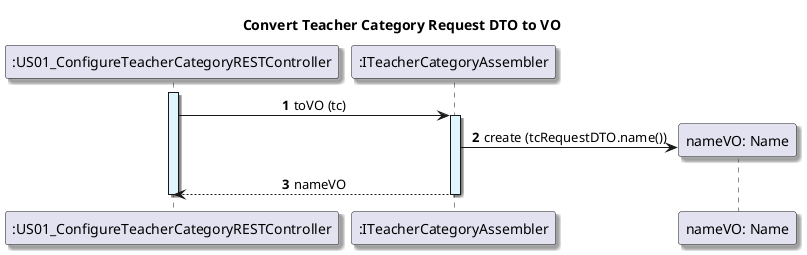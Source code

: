 @startuml

title Convert Teacher Category Request DTO to VO

autonumber
skinparam {
  ActivityPadding 2
  ActivityMargin 2
  BoxPadding 2
}
skinparam defaultTextAlignment center
skinparam shadowing true

participant ":US01_ConfigureTeacherCategoryRESTController" as Controller
participant ":ITeacherCategoryAssembler" as tcAssembler
activate Controller #E1F5FE
Controller -> tcAssembler: toVO (tc)
activate tcAssembler #E1F5FE

create "nameVO: Name"
tcAssembler -> "nameVO: Name": create (tcRequestDTO.name())

tcAssembler --> Controller: nameVO
deactivate tcAssembler
deactivate Controller

@enduml